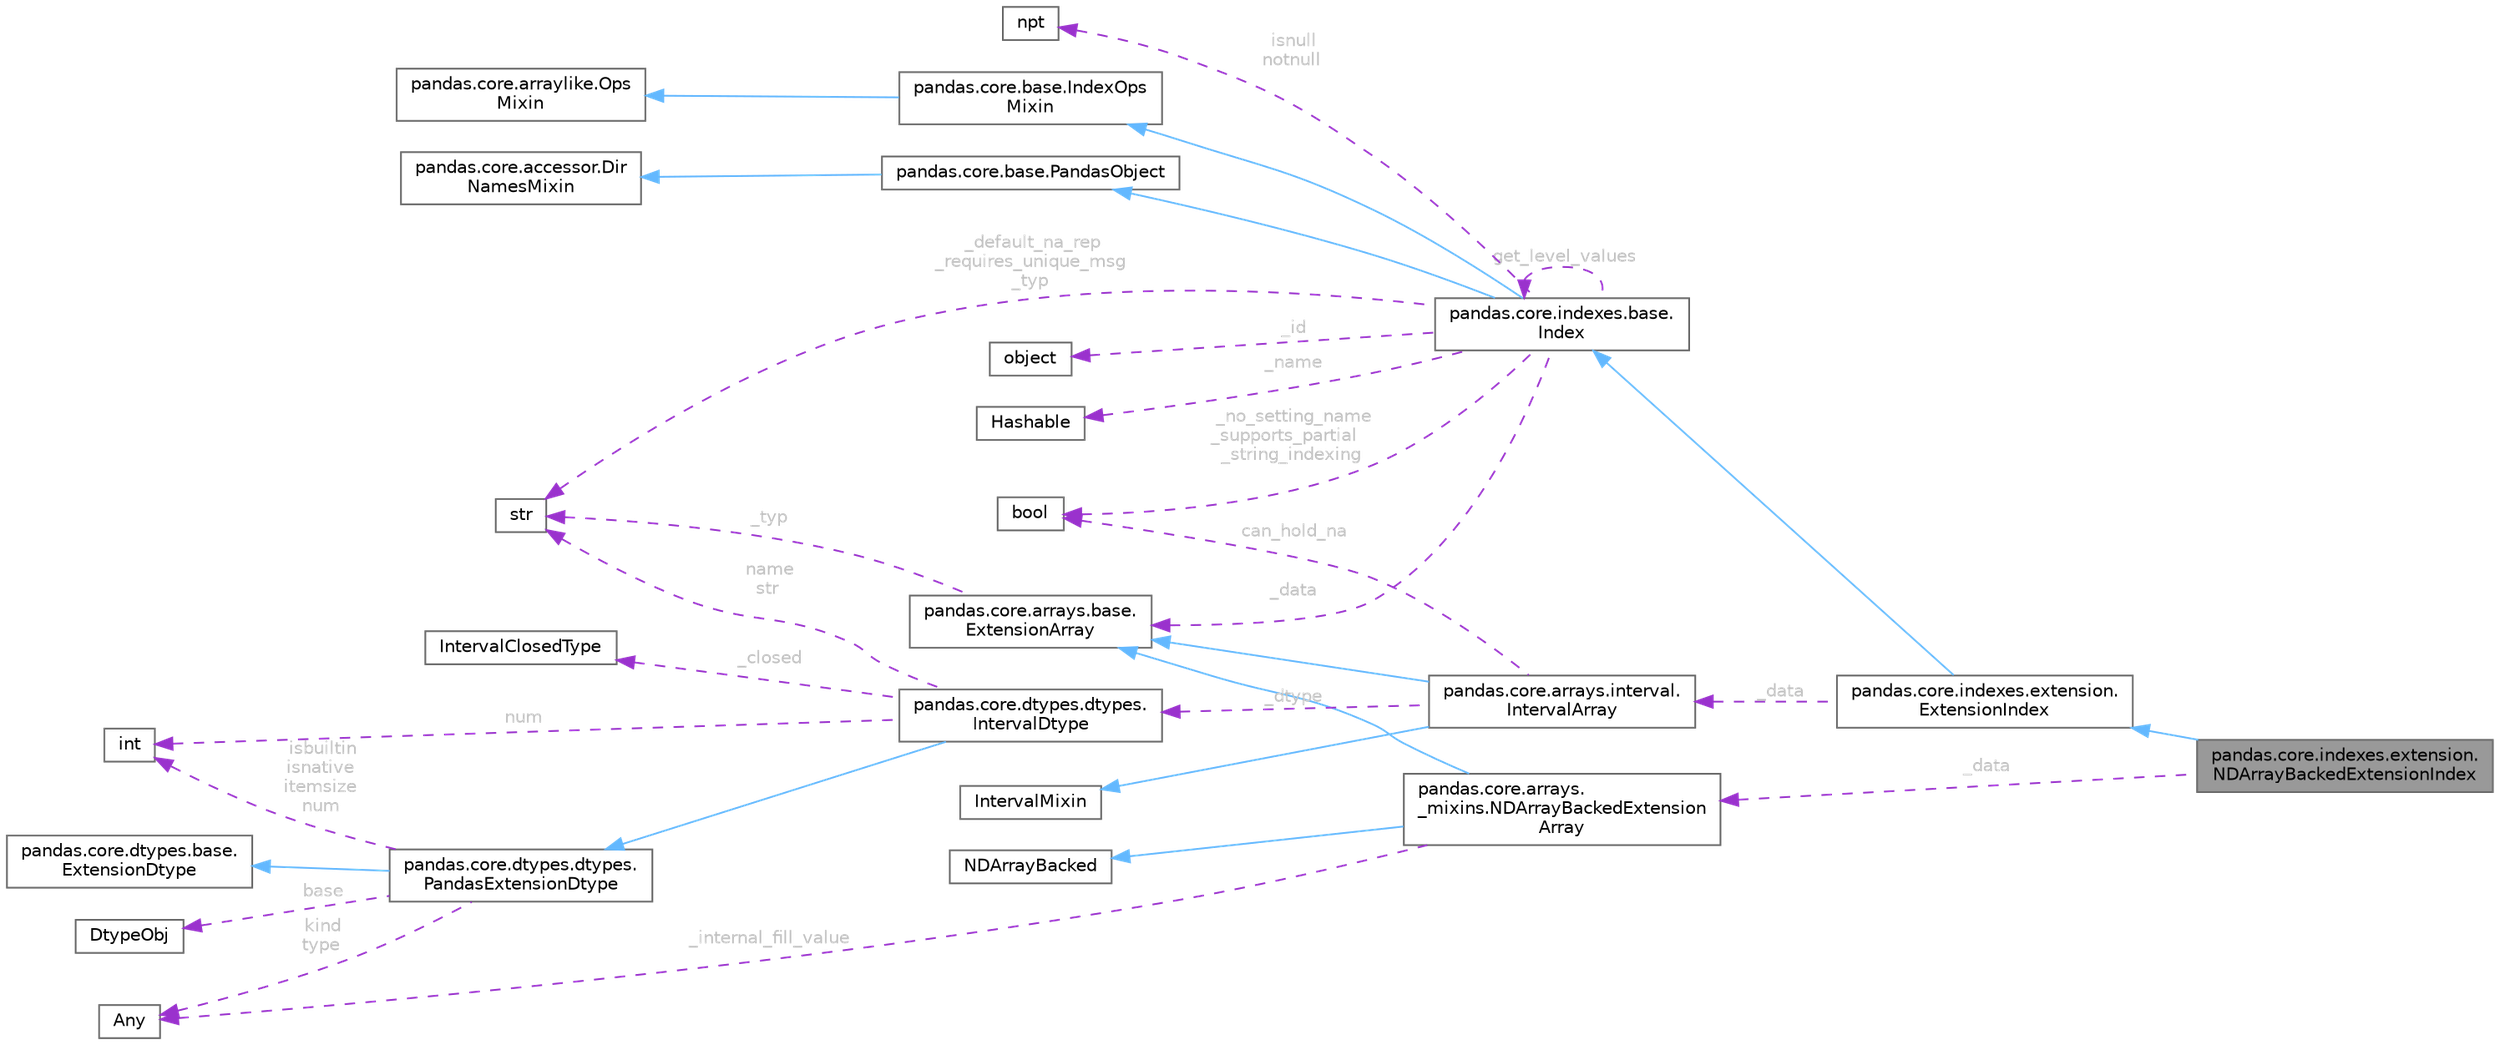 digraph "pandas.core.indexes.extension.NDArrayBackedExtensionIndex"
{
 // LATEX_PDF_SIZE
  bgcolor="transparent";
  edge [fontname=Helvetica,fontsize=10,labelfontname=Helvetica,labelfontsize=10];
  node [fontname=Helvetica,fontsize=10,shape=box,height=0.2,width=0.4];
  rankdir="LR";
  Node1 [id="Node000001",label="pandas.core.indexes.extension.\lNDArrayBackedExtensionIndex",height=0.2,width=0.4,color="gray40", fillcolor="grey60", style="filled", fontcolor="black",tooltip=" "];
  Node2 -> Node1 [id="edge32_Node000001_Node000002",dir="back",color="steelblue1",style="solid",tooltip=" "];
  Node2 [id="Node000002",label="pandas.core.indexes.extension.\lExtensionIndex",height=0.2,width=0.4,color="gray40", fillcolor="white", style="filled",URL="$classpandas_1_1core_1_1indexes_1_1extension_1_1ExtensionIndex.html",tooltip=" "];
  Node3 -> Node2 [id="edge33_Node000002_Node000003",dir="back",color="steelblue1",style="solid",tooltip=" "];
  Node3 [id="Node000003",label="pandas.core.indexes.base.\lIndex",height=0.2,width=0.4,color="gray40", fillcolor="white", style="filled",URL="$classpandas_1_1core_1_1indexes_1_1base_1_1Index.html",tooltip=" "];
  Node4 -> Node3 [id="edge34_Node000003_Node000004",dir="back",color="steelblue1",style="solid",tooltip=" "];
  Node4 [id="Node000004",label="pandas.core.base.IndexOps\lMixin",height=0.2,width=0.4,color="gray40", fillcolor="white", style="filled",URL="$classpandas_1_1core_1_1base_1_1IndexOpsMixin.html",tooltip=" "];
  Node5 -> Node4 [id="edge35_Node000004_Node000005",dir="back",color="steelblue1",style="solid",tooltip=" "];
  Node5 [id="Node000005",label="pandas.core.arraylike.Ops\lMixin",height=0.2,width=0.4,color="gray40", fillcolor="white", style="filled",URL="$classpandas_1_1core_1_1arraylike_1_1OpsMixin.html",tooltip=" "];
  Node6 -> Node3 [id="edge36_Node000003_Node000006",dir="back",color="steelblue1",style="solid",tooltip=" "];
  Node6 [id="Node000006",label="pandas.core.base.PandasObject",height=0.2,width=0.4,color="gray40", fillcolor="white", style="filled",URL="$classpandas_1_1core_1_1base_1_1PandasObject.html",tooltip=" "];
  Node7 -> Node6 [id="edge37_Node000006_Node000007",dir="back",color="steelblue1",style="solid",tooltip=" "];
  Node7 [id="Node000007",label="pandas.core.accessor.Dir\lNamesMixin",height=0.2,width=0.4,color="gray40", fillcolor="white", style="filled",URL="$classpandas_1_1core_1_1accessor_1_1DirNamesMixin.html",tooltip=" "];
  Node8 -> Node3 [id="edge38_Node000003_Node000008",dir="back",color="darkorchid3",style="dashed",tooltip=" ",label=" _default_na_rep\n_requires_unique_msg\n_typ",fontcolor="grey" ];
  Node8 [id="Node000008",label="str",height=0.2,width=0.4,color="gray40", fillcolor="white", style="filled",tooltip=" "];
  Node9 -> Node3 [id="edge39_Node000003_Node000009",dir="back",color="darkorchid3",style="dashed",tooltip=" ",label=" _data",fontcolor="grey" ];
  Node9 [id="Node000009",label="pandas.core.arrays.base.\lExtensionArray",height=0.2,width=0.4,color="gray40", fillcolor="white", style="filled",URL="$classpandas_1_1core_1_1arrays_1_1base_1_1ExtensionArray.html",tooltip=" "];
  Node8 -> Node9 [id="edge40_Node000009_Node000008",dir="back",color="darkorchid3",style="dashed",tooltip=" ",label=" _typ",fontcolor="grey" ];
  Node10 -> Node3 [id="edge41_Node000003_Node000010",dir="back",color="darkorchid3",style="dashed",tooltip=" ",label=" _id",fontcolor="grey" ];
  Node10 [id="Node000010",label="object",height=0.2,width=0.4,color="gray40", fillcolor="white", style="filled",tooltip=" "];
  Node11 -> Node3 [id="edge42_Node000003_Node000011",dir="back",color="darkorchid3",style="dashed",tooltip=" ",label=" _name",fontcolor="grey" ];
  Node11 [id="Node000011",label="Hashable",height=0.2,width=0.4,color="gray40", fillcolor="white", style="filled",tooltip=" "];
  Node12 -> Node3 [id="edge43_Node000003_Node000012",dir="back",color="darkorchid3",style="dashed",tooltip=" ",label=" _no_setting_name\n_supports_partial\l_string_indexing",fontcolor="grey" ];
  Node12 [id="Node000012",label="bool",height=0.2,width=0.4,color="gray40", fillcolor="white", style="filled",tooltip=" "];
  Node3 -> Node3 [id="edge44_Node000003_Node000003",dir="back",color="darkorchid3",style="dashed",tooltip=" ",label=" get_level_values",fontcolor="grey" ];
  Node13 -> Node3 [id="edge45_Node000003_Node000013",dir="back",color="darkorchid3",style="dashed",tooltip=" ",label=" isnull\nnotnull",fontcolor="grey" ];
  Node13 [id="Node000013",label="npt",height=0.2,width=0.4,color="gray40", fillcolor="white", style="filled",tooltip=" "];
  Node14 -> Node2 [id="edge46_Node000002_Node000014",dir="back",color="darkorchid3",style="dashed",tooltip=" ",label=" _data",fontcolor="grey" ];
  Node14 [id="Node000014",label="pandas.core.arrays.interval.\lIntervalArray",height=0.2,width=0.4,color="gray40", fillcolor="white", style="filled",URL="$classpandas_1_1core_1_1arrays_1_1interval_1_1IntervalArray.html",tooltip=" "];
  Node15 -> Node14 [id="edge47_Node000014_Node000015",dir="back",color="steelblue1",style="solid",tooltip=" "];
  Node15 [id="Node000015",label="IntervalMixin",height=0.2,width=0.4,color="gray40", fillcolor="white", style="filled",tooltip=" "];
  Node9 -> Node14 [id="edge48_Node000014_Node000009",dir="back",color="steelblue1",style="solid",tooltip=" "];
  Node12 -> Node14 [id="edge49_Node000014_Node000012",dir="back",color="darkorchid3",style="dashed",tooltip=" ",label=" can_hold_na",fontcolor="grey" ];
  Node16 -> Node14 [id="edge50_Node000014_Node000016",dir="back",color="darkorchid3",style="dashed",tooltip=" ",label=" _dtype",fontcolor="grey" ];
  Node16 [id="Node000016",label="pandas.core.dtypes.dtypes.\lIntervalDtype",height=0.2,width=0.4,color="gray40", fillcolor="white", style="filled",URL="$classpandas_1_1core_1_1dtypes_1_1dtypes_1_1IntervalDtype.html",tooltip=" "];
  Node17 -> Node16 [id="edge51_Node000016_Node000017",dir="back",color="steelblue1",style="solid",tooltip=" "];
  Node17 [id="Node000017",label="pandas.core.dtypes.dtypes.\lPandasExtensionDtype",height=0.2,width=0.4,color="gray40", fillcolor="white", style="filled",URL="$classpandas_1_1core_1_1dtypes_1_1dtypes_1_1PandasExtensionDtype.html",tooltip=" "];
  Node18 -> Node17 [id="edge52_Node000017_Node000018",dir="back",color="steelblue1",style="solid",tooltip=" "];
  Node18 [id="Node000018",label="pandas.core.dtypes.base.\lExtensionDtype",height=0.2,width=0.4,color="gray40", fillcolor="white", style="filled",URL="$classpandas_1_1core_1_1dtypes_1_1base_1_1ExtensionDtype.html",tooltip=" "];
  Node19 -> Node17 [id="edge53_Node000017_Node000019",dir="back",color="darkorchid3",style="dashed",tooltip=" ",label=" kind\ntype",fontcolor="grey" ];
  Node19 [id="Node000019",label="Any",height=0.2,width=0.4,color="gray40", fillcolor="white", style="filled",tooltip=" "];
  Node20 -> Node17 [id="edge54_Node000017_Node000020",dir="back",color="darkorchid3",style="dashed",tooltip=" ",label=" isbuiltin\nisnative\nitemsize\nnum",fontcolor="grey" ];
  Node20 [id="Node000020",label="int",height=0.2,width=0.4,color="gray40", fillcolor="white", style="filled",tooltip=" "];
  Node21 -> Node17 [id="edge55_Node000017_Node000021",dir="back",color="darkorchid3",style="dashed",tooltip=" ",label=" base",fontcolor="grey" ];
  Node21 [id="Node000021",label="DtypeObj",height=0.2,width=0.4,color="gray40", fillcolor="white", style="filled",tooltip=" "];
  Node8 -> Node16 [id="edge56_Node000016_Node000008",dir="back",color="darkorchid3",style="dashed",tooltip=" ",label=" name\nstr",fontcolor="grey" ];
  Node20 -> Node16 [id="edge57_Node000016_Node000020",dir="back",color="darkorchid3",style="dashed",tooltip=" ",label=" num",fontcolor="grey" ];
  Node22 -> Node16 [id="edge58_Node000016_Node000022",dir="back",color="darkorchid3",style="dashed",tooltip=" ",label=" _closed",fontcolor="grey" ];
  Node22 [id="Node000022",label="IntervalClosedType",height=0.2,width=0.4,color="gray40", fillcolor="white", style="filled",tooltip=" "];
  Node23 -> Node1 [id="edge59_Node000001_Node000023",dir="back",color="darkorchid3",style="dashed",tooltip=" ",label=" _data",fontcolor="grey" ];
  Node23 [id="Node000023",label="pandas.core.arrays.\l_mixins.NDArrayBackedExtension\lArray",height=0.2,width=0.4,color="gray40", fillcolor="white", style="filled",URL="$classpandas_1_1core_1_1arrays_1_1__mixins_1_1NDArrayBackedExtensionArray.html",tooltip=" "];
  Node24 -> Node23 [id="edge60_Node000023_Node000024",dir="back",color="steelblue1",style="solid",tooltip=" "];
  Node24 [id="Node000024",label="NDArrayBacked",height=0.2,width=0.4,color="gray40", fillcolor="white", style="filled",tooltip=" "];
  Node9 -> Node23 [id="edge61_Node000023_Node000009",dir="back",color="steelblue1",style="solid",tooltip=" "];
  Node19 -> Node23 [id="edge62_Node000023_Node000019",dir="back",color="darkorchid3",style="dashed",tooltip=" ",label=" _internal_fill_value",fontcolor="grey" ];
}
